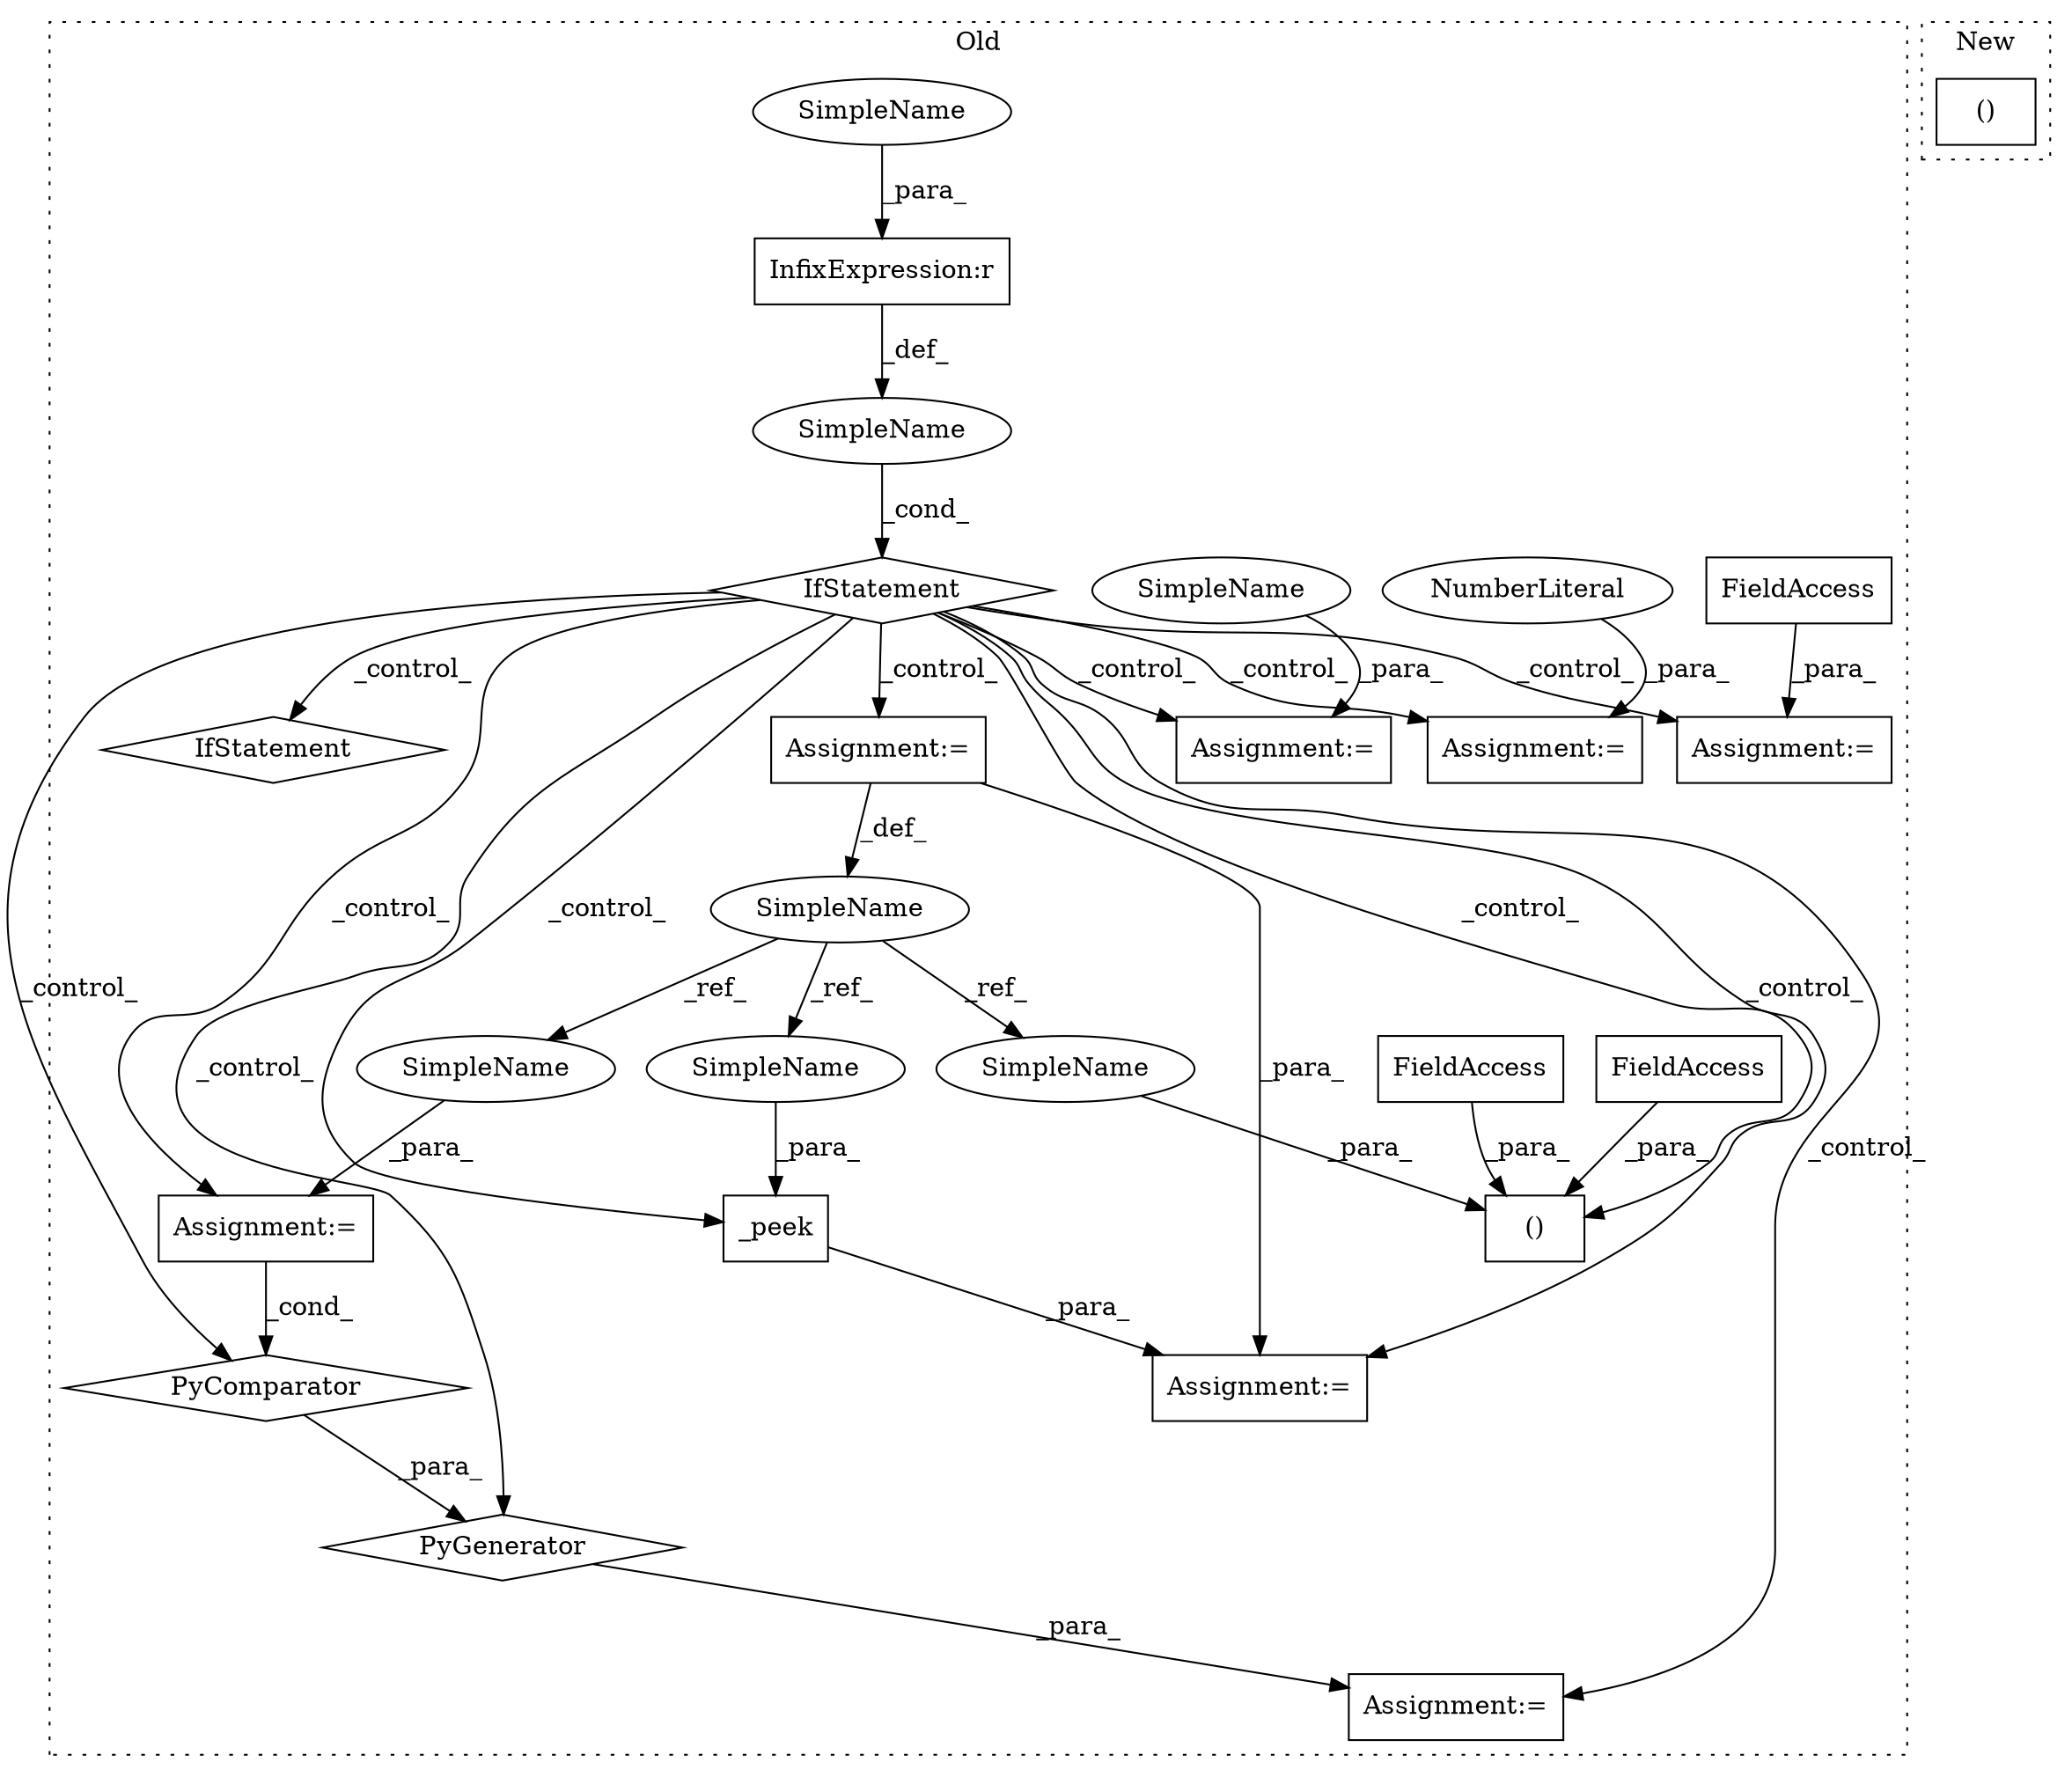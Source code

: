 digraph G {
subgraph cluster0 {
1 [label="PyGenerator" a="107" s="24460" l="126" shape="diamond"];
3 [label="Assignment:=" a="7" s="24283" l="1" shape="box"];
4 [label="PyComparator" a="113" s="24547" l="33" shape="diamond"];
5 [label="Assignment:=" a="7" s="24448" l="12" shape="box"];
6 [label="Assignment:=" a="7" s="24547" l="33" shape="box"];
7 [label="()" a="106" s="24357" l="50" shape="box"];
8 [label="InfixExpression:r" a="27" s="24253" l="4" shape="box"];
9 [label="_peek" a="32" s="24409,24427" l="6,1" shape="box"];
10 [label="FieldAccess" a="22" s="24358" l="1" shape="box"];
11 [label="FieldAccess" a="22" s="24372" l="9" shape="box"];
12 [label="IfStatement" a="25" s="24241,24261" l="4,2" shape="diamond"];
13 [label="SimpleName" a="42" s="24271" l="12" shape="ellipse"];
14 [label="IfStatement" a="25" s="24547" l="33" shape="diamond"];
15 [label="SimpleName" a="42" s="" l="" shape="ellipse"];
16 [label="Assignment:=" a="7" s="24650" l="1" shape="box"];
17 [label="Assignment:=" a="7" s="24679" l="1" shape="box"];
18 [label="NumberLiteral" a="34" s="24680" l="1" shape="ellipse"];
19 [label="Assignment:=" a="7" s="24407" l="2" shape="box"];
20 [label="Assignment:=" a="7" s="24606" l="1" shape="box"];
21 [label="FieldAccess" a="22" s="24607" l="9" shape="box"];
22 [label="SimpleName" a="42" s="24651" l="4" shape="ellipse"];
23 [label="SimpleName" a="42" s="24257" l="4" shape="ellipse"];
24 [label="SimpleName" a="42" s="24415" l="12" shape="ellipse"];
25 [label="SimpleName" a="42" s="24559" l="12" shape="ellipse"];
26 [label="SimpleName" a="42" s="24395" l="12" shape="ellipse"];
label = "Old";
style="dotted";
}
subgraph cluster1 {
2 [label="()" a="106" s="23964" l="41" shape="box"];
label = "New";
style="dotted";
}
1 -> 5 [label="_para_"];
3 -> 13 [label="_def_"];
3 -> 19 [label="_para_"];
4 -> 1 [label="_para_"];
6 -> 4 [label="_cond_"];
8 -> 15 [label="_def_"];
9 -> 19 [label="_para_"];
10 -> 7 [label="_para_"];
11 -> 7 [label="_para_"];
12 -> 14 [label="_control_"];
12 -> 16 [label="_control_"];
12 -> 17 [label="_control_"];
12 -> 7 [label="_control_"];
12 -> 19 [label="_control_"];
12 -> 1 [label="_control_"];
12 -> 20 [label="_control_"];
12 -> 6 [label="_control_"];
12 -> 4 [label="_control_"];
12 -> 3 [label="_control_"];
12 -> 5 [label="_control_"];
12 -> 9 [label="_control_"];
13 -> 26 [label="_ref_"];
13 -> 24 [label="_ref_"];
13 -> 25 [label="_ref_"];
15 -> 12 [label="_cond_"];
18 -> 17 [label="_para_"];
21 -> 20 [label="_para_"];
22 -> 16 [label="_para_"];
23 -> 8 [label="_para_"];
24 -> 9 [label="_para_"];
25 -> 6 [label="_para_"];
26 -> 7 [label="_para_"];
}